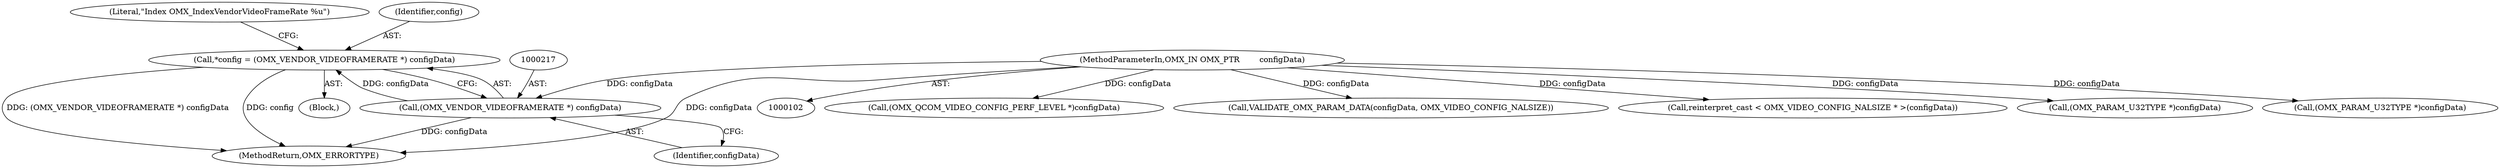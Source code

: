 digraph "0_Android_f22c2a0f0f9e030c240468d9d18b9297f001bcf0@pointer" {
"1000214" [label="(Call,*config = (OMX_VENDOR_VIDEOFRAMERATE *) configData)"];
"1000216" [label="(Call,(OMX_VENDOR_VIDEOFRAMERATE *) configData)"];
"1000105" [label="(MethodParameterIn,OMX_IN OMX_PTR        configData)"];
"1000216" [label="(Call,(OMX_VENDOR_VIDEOFRAMERATE *) configData)"];
"1000429" [label="(Call,(OMX_QCOM_VIDEO_CONFIG_PERF_LEVEL *)configData)"];
"1000137" [label="(Call,VALIDATE_OMX_PARAM_DATA(configData, OMX_VIDEO_CONFIG_NALSIZE))"];
"1000212" [label="(Block,)"];
"1000142" [label="(Call,reinterpret_cast < OMX_VIDEO_CONFIG_NALSIZE * >(configData))"];
"1000501" [label="(Call,(OMX_PARAM_U32TYPE *)configData)"];
"1000105" [label="(MethodParameterIn,OMX_IN OMX_PTR        configData)"];
"1000220" [label="(Literal,\"Index OMX_IndexVendorVideoFrameRate %u\")"];
"1000621" [label="(MethodReturn,OMX_ERRORTYPE)"];
"1000218" [label="(Identifier,configData)"];
"1000561" [label="(Call,(OMX_PARAM_U32TYPE *)configData)"];
"1000214" [label="(Call,*config = (OMX_VENDOR_VIDEOFRAMERATE *) configData)"];
"1000215" [label="(Identifier,config)"];
"1000214" -> "1000212"  [label="AST: "];
"1000214" -> "1000216"  [label="CFG: "];
"1000215" -> "1000214"  [label="AST: "];
"1000216" -> "1000214"  [label="AST: "];
"1000220" -> "1000214"  [label="CFG: "];
"1000214" -> "1000621"  [label="DDG: (OMX_VENDOR_VIDEOFRAMERATE *) configData"];
"1000214" -> "1000621"  [label="DDG: config"];
"1000216" -> "1000214"  [label="DDG: configData"];
"1000216" -> "1000218"  [label="CFG: "];
"1000217" -> "1000216"  [label="AST: "];
"1000218" -> "1000216"  [label="AST: "];
"1000216" -> "1000621"  [label="DDG: configData"];
"1000105" -> "1000216"  [label="DDG: configData"];
"1000105" -> "1000102"  [label="AST: "];
"1000105" -> "1000621"  [label="DDG: configData"];
"1000105" -> "1000137"  [label="DDG: configData"];
"1000105" -> "1000142"  [label="DDG: configData"];
"1000105" -> "1000429"  [label="DDG: configData"];
"1000105" -> "1000501"  [label="DDG: configData"];
"1000105" -> "1000561"  [label="DDG: configData"];
}
